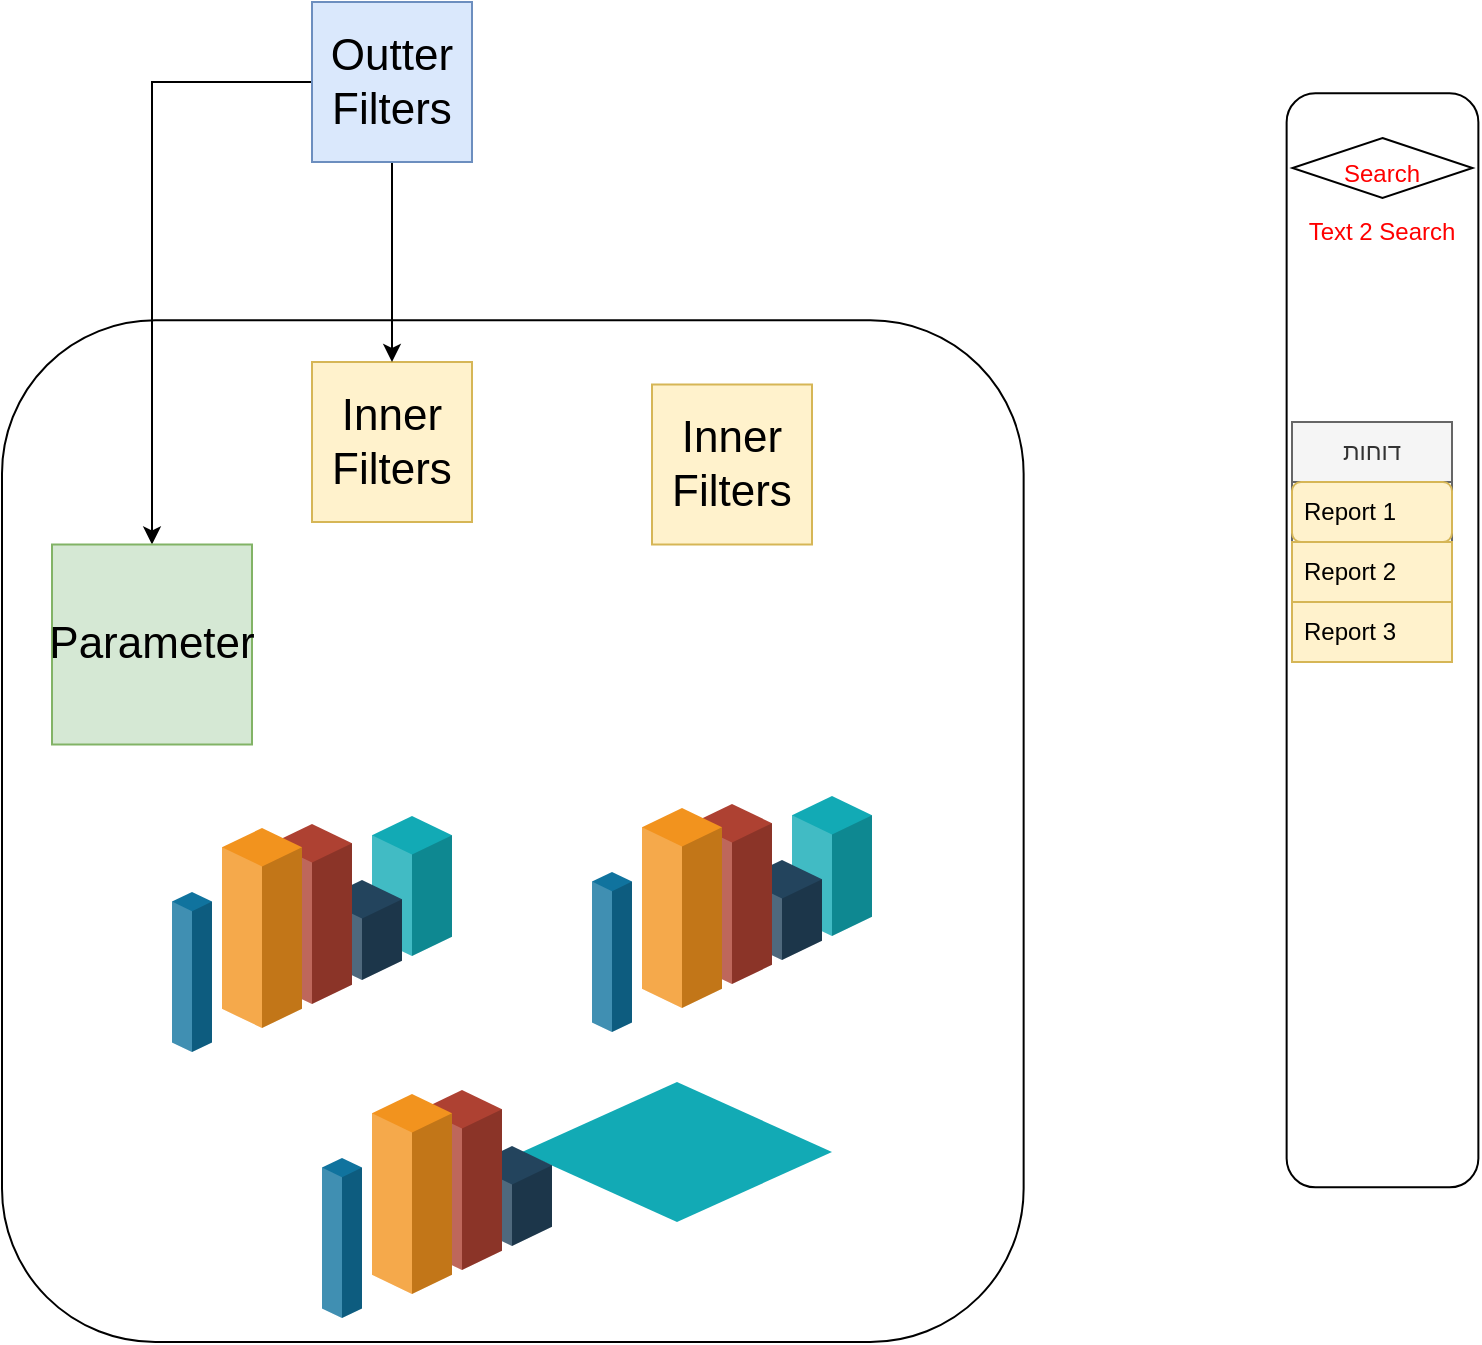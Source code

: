 <mxfile version="20.8.23" type="github">
  <diagram name="‫עמוד-1‬" id="s7JxETPvC0Scl7aXUan8">
    <mxGraphModel dx="1194" dy="734" grid="1" gridSize="10" guides="1" tooltips="1" connect="1" arrows="1" fold="1" page="1" pageScale="1" pageWidth="827" pageHeight="1169" math="0" shadow="0">
      <root>
        <mxCell id="0" />
        <mxCell id="1" parent="0" />
        <mxCell id="SQwH4SzlS8FSNBt8cFrO-31" value="" style="whiteSpace=wrap;html=1;aspect=fixed;rounded=1;glass=0;strokeColor=default;fontSize=12;fontColor=#FF0000;" parent="1" vertex="1">
          <mxGeometry x="15" y="219.18" width="510.82" height="510.82" as="geometry" />
        </mxCell>
        <mxCell id="SQwH4SzlS8FSNBt8cFrO-2" value="Inner Filters" style="whiteSpace=wrap;html=1;aspect=fixed;fontSize=22;fillColor=#fff2cc;strokeColor=#d6b656;" parent="1" vertex="1">
          <mxGeometry x="340" y="251.25" width="80" height="80" as="geometry" />
        </mxCell>
        <mxCell id="SQwH4SzlS8FSNBt8cFrO-3" value="Inner Filters" style="whiteSpace=wrap;html=1;aspect=fixed;fontSize=22;fillColor=#fff2cc;strokeColor=#d6b656;" parent="1" vertex="1">
          <mxGeometry x="170" y="240" width="80" height="80" as="geometry" />
        </mxCell>
        <mxCell id="SQwH4SzlS8FSNBt8cFrO-7" value="" style="rounded=1;whiteSpace=wrap;html=1;fontSize=22;horizontal=0;rotation=90;" parent="1" vertex="1">
          <mxGeometry x="431.75" y="331.25" width="547" height="95.87" as="geometry" />
        </mxCell>
        <mxCell id="SQwH4SzlS8FSNBt8cFrO-10" value="&lt;font style=&quot;font-size: 12px;&quot;&gt;Search&lt;/font&gt;" style="shape=hexagon;perimeter=hexagonPerimeter2;whiteSpace=wrap;html=1;fixedSize=1;fontSize=22;fontColor=#FF0000;size=180;" parent="1" vertex="1">
          <mxGeometry x="660.25" y="128" width="90" height="30" as="geometry" />
        </mxCell>
        <mxCell id="SQwH4SzlS8FSNBt8cFrO-11" value="Text 2 Search" style="text;html=1;strokeColor=none;fillColor=none;align=center;verticalAlign=middle;whiteSpace=wrap;rounded=0;fontSize=12;fontColor=#FF0000;" parent="1" vertex="1">
          <mxGeometry x="660.25" y="160" width="89.75" height="30" as="geometry" />
        </mxCell>
        <mxCell id="SQwH4SzlS8FSNBt8cFrO-12" value="דוחות" style="swimlane;fontStyle=0;childLayout=stackLayout;horizontal=1;startSize=30;horizontalStack=0;resizeParent=1;resizeParentMax=0;resizeLast=0;collapsible=1;marginBottom=0;whiteSpace=wrap;html=1;fontSize=12;fontColor=#333333;fillColor=#f5f5f5;strokeColor=#666666;" parent="1" vertex="1">
          <mxGeometry x="660" y="270" width="80" height="120" as="geometry" />
        </mxCell>
        <mxCell id="SQwH4SzlS8FSNBt8cFrO-13" value="Report 1" style="text;strokeColor=#d6b656;fillColor=#fff2cc;align=left;verticalAlign=middle;spacingLeft=4;spacingRight=4;overflow=hidden;points=[[0,0.5],[1,0.5]];portConstraint=eastwest;rotatable=0;whiteSpace=wrap;html=1;fontSize=12;glass=0;rounded=1;" parent="SQwH4SzlS8FSNBt8cFrO-12" vertex="1">
          <mxGeometry y="30" width="80" height="30" as="geometry" />
        </mxCell>
        <mxCell id="SQwH4SzlS8FSNBt8cFrO-14" value="Report 2" style="text;strokeColor=#d6b656;fillColor=#fff2cc;align=left;verticalAlign=middle;spacingLeft=4;spacingRight=4;overflow=hidden;points=[[0,0.5],[1,0.5]];portConstraint=eastwest;rotatable=0;whiteSpace=wrap;html=1;fontSize=12;" parent="SQwH4SzlS8FSNBt8cFrO-12" vertex="1">
          <mxGeometry y="60" width="80" height="30" as="geometry" />
        </mxCell>
        <mxCell id="SQwH4SzlS8FSNBt8cFrO-15" value="Report 3" style="text;strokeColor=#d6b656;fillColor=#fff2cc;align=left;verticalAlign=middle;spacingLeft=4;spacingRight=4;overflow=hidden;points=[[0,0.5],[1,0.5]];portConstraint=eastwest;rotatable=0;whiteSpace=wrap;html=1;fontSize=12;" parent="SQwH4SzlS8FSNBt8cFrO-12" vertex="1">
          <mxGeometry y="90" width="80" height="30" as="geometry" />
        </mxCell>
        <mxCell id="SQwH4SzlS8FSNBt8cFrO-16" value="" style="verticalLabelPosition=bottom;verticalAlign=top;html=1;shape=mxgraph.infographic.shadedCube;isoAngle=15;fillColor=#12AAB5;strokeColor=none;shadow=0;rounded=1;glass=0;fontSize=12;fontColor=#FF0000;" parent="1" vertex="1">
          <mxGeometry x="200" y="467" width="40" height="70" as="geometry" />
        </mxCell>
        <mxCell id="SQwH4SzlS8FSNBt8cFrO-17" value="" style="verticalLabelPosition=bottom;verticalAlign=top;html=1;shape=mxgraph.infographic.shadedCube;isoAngle=15;fillColor=#23445D;strokeColor=none;shadow=0;rounded=1;glass=0;fontSize=12;fontColor=#FF0000;" parent="1" vertex="1">
          <mxGeometry x="175" y="499" width="40" height="50" as="geometry" />
        </mxCell>
        <mxCell id="SQwH4SzlS8FSNBt8cFrO-18" value="" style="verticalLabelPosition=bottom;verticalAlign=top;html=1;shape=mxgraph.infographic.shadedCube;isoAngle=15;fillColor=#AE4132;strokeColor=none;shadow=0;rounded=1;glass=0;fontSize=12;fontColor=#FF0000;" parent="1" vertex="1">
          <mxGeometry x="150" y="471" width="40" height="90" as="geometry" />
        </mxCell>
        <mxCell id="SQwH4SzlS8FSNBt8cFrO-19" value="" style="verticalLabelPosition=bottom;verticalAlign=top;html=1;shape=mxgraph.infographic.shadedCube;isoAngle=15;fillColor=#F2931E;strokeColor=none;shadow=0;rounded=1;glass=0;fontSize=12;fontColor=#FF0000;" parent="1" vertex="1">
          <mxGeometry x="125" y="473" width="40" height="100" as="geometry" />
        </mxCell>
        <mxCell id="SQwH4SzlS8FSNBt8cFrO-20" value="" style="verticalLabelPosition=bottom;verticalAlign=top;html=1;shape=mxgraph.infographic.shadedCube;isoAngle=15;fillColor=#10739E;strokeColor=none;shadow=0;rounded=1;glass=0;fontSize=12;fontColor=#FF0000;" parent="1" vertex="1">
          <mxGeometry x="100" y="505" width="20" height="80" as="geometry" />
        </mxCell>
        <mxCell id="SQwH4SzlS8FSNBt8cFrO-21" value="" style="verticalLabelPosition=bottom;verticalAlign=top;html=1;shape=mxgraph.infographic.shadedCube;isoAngle=15;fillColor=#12AAB5;strokeColor=none;shadow=0;rounded=1;glass=0;fontSize=12;fontColor=#FF0000;" parent="1" vertex="1">
          <mxGeometry x="410" y="457" width="40" height="70" as="geometry" />
        </mxCell>
        <mxCell id="SQwH4SzlS8FSNBt8cFrO-22" value="" style="verticalLabelPosition=bottom;verticalAlign=top;html=1;shape=mxgraph.infographic.shadedCube;isoAngle=15;fillColor=#23445D;strokeColor=none;shadow=0;rounded=1;glass=0;fontSize=12;fontColor=#FF0000;" parent="1" vertex="1">
          <mxGeometry x="385" y="489" width="40" height="50" as="geometry" />
        </mxCell>
        <mxCell id="SQwH4SzlS8FSNBt8cFrO-23" value="" style="verticalLabelPosition=bottom;verticalAlign=top;html=1;shape=mxgraph.infographic.shadedCube;isoAngle=15;fillColor=#AE4132;strokeColor=none;shadow=0;rounded=1;glass=0;fontSize=12;fontColor=#FF0000;" parent="1" vertex="1">
          <mxGeometry x="360" y="461" width="40" height="90" as="geometry" />
        </mxCell>
        <mxCell id="SQwH4SzlS8FSNBt8cFrO-24" value="" style="verticalLabelPosition=bottom;verticalAlign=top;html=1;shape=mxgraph.infographic.shadedCube;isoAngle=15;fillColor=#F2931E;strokeColor=none;shadow=0;rounded=1;glass=0;fontSize=12;fontColor=#FF0000;" parent="1" vertex="1">
          <mxGeometry x="335" y="463" width="40" height="100" as="geometry" />
        </mxCell>
        <mxCell id="SQwH4SzlS8FSNBt8cFrO-25" value="" style="verticalLabelPosition=bottom;verticalAlign=top;html=1;shape=mxgraph.infographic.shadedCube;isoAngle=15;fillColor=#10739E;strokeColor=none;shadow=0;rounded=1;glass=0;fontSize=12;fontColor=#FF0000;" parent="1" vertex="1">
          <mxGeometry x="310" y="495" width="20" height="80" as="geometry" />
        </mxCell>
        <mxCell id="SQwH4SzlS8FSNBt8cFrO-26" value="" style="verticalLabelPosition=bottom;verticalAlign=top;html=1;shape=mxgraph.infographic.shadedCube;isoAngle=15;fillColor=#12AAB5;strokeColor=none;shadow=0;rounded=1;glass=0;fontSize=12;fontColor=#FF0000;" parent="1" vertex="1">
          <mxGeometry x="275" y="600" width="155" height="70" as="geometry" />
        </mxCell>
        <mxCell id="SQwH4SzlS8FSNBt8cFrO-27" value="" style="verticalLabelPosition=bottom;verticalAlign=top;html=1;shape=mxgraph.infographic.shadedCube;isoAngle=15;fillColor=#23445D;strokeColor=none;shadow=0;rounded=1;glass=0;fontSize=12;fontColor=#FF0000;" parent="1" vertex="1">
          <mxGeometry x="250" y="632" width="40" height="50" as="geometry" />
        </mxCell>
        <mxCell id="SQwH4SzlS8FSNBt8cFrO-28" value="" style="verticalLabelPosition=bottom;verticalAlign=top;html=1;shape=mxgraph.infographic.shadedCube;isoAngle=15;fillColor=#AE4132;strokeColor=none;shadow=0;rounded=1;glass=0;fontSize=12;fontColor=#FF0000;" parent="1" vertex="1">
          <mxGeometry x="225" y="604" width="40" height="90" as="geometry" />
        </mxCell>
        <mxCell id="SQwH4SzlS8FSNBt8cFrO-29" value="" style="verticalLabelPosition=bottom;verticalAlign=top;html=1;shape=mxgraph.infographic.shadedCube;isoAngle=15;fillColor=#F2931E;strokeColor=none;shadow=0;rounded=1;glass=0;fontSize=12;fontColor=#FF0000;" parent="1" vertex="1">
          <mxGeometry x="200" y="606" width="40" height="100" as="geometry" />
        </mxCell>
        <mxCell id="SQwH4SzlS8FSNBt8cFrO-30" value="" style="verticalLabelPosition=bottom;verticalAlign=top;html=1;shape=mxgraph.infographic.shadedCube;isoAngle=15;fillColor=#10739E;strokeColor=none;shadow=0;rounded=1;glass=0;fontSize=12;fontColor=#FF0000;" parent="1" vertex="1">
          <mxGeometry x="175" y="638" width="20" height="80" as="geometry" />
        </mxCell>
        <mxCell id="yhalD0m0zzJsJmOiM3p8-2" value="" style="edgeStyle=orthogonalEdgeStyle;rounded=0;orthogonalLoop=1;jettySize=auto;html=1;" edge="1" parent="1" source="yhalD0m0zzJsJmOiM3p8-1" target="SQwH4SzlS8FSNBt8cFrO-3">
          <mxGeometry relative="1" as="geometry" />
        </mxCell>
        <mxCell id="yhalD0m0zzJsJmOiM3p8-4" style="edgeStyle=orthogonalEdgeStyle;rounded=0;orthogonalLoop=1;jettySize=auto;html=1;" edge="1" parent="1" source="yhalD0m0zzJsJmOiM3p8-1" target="yhalD0m0zzJsJmOiM3p8-3">
          <mxGeometry relative="1" as="geometry" />
        </mxCell>
        <mxCell id="yhalD0m0zzJsJmOiM3p8-1" value="Outter Filters" style="whiteSpace=wrap;html=1;aspect=fixed;fontSize=22;fillColor=#dae8fc;strokeColor=#6c8ebf;" vertex="1" parent="1">
          <mxGeometry x="170" y="60" width="80" height="80" as="geometry" />
        </mxCell>
        <mxCell id="yhalD0m0zzJsJmOiM3p8-3" value="Parameter" style="whiteSpace=wrap;html=1;aspect=fixed;fontSize=22;fillColor=#d5e8d4;strokeColor=#82b366;" vertex="1" parent="1">
          <mxGeometry x="40" y="331.25" width="100" height="100" as="geometry" />
        </mxCell>
      </root>
    </mxGraphModel>
  </diagram>
</mxfile>
